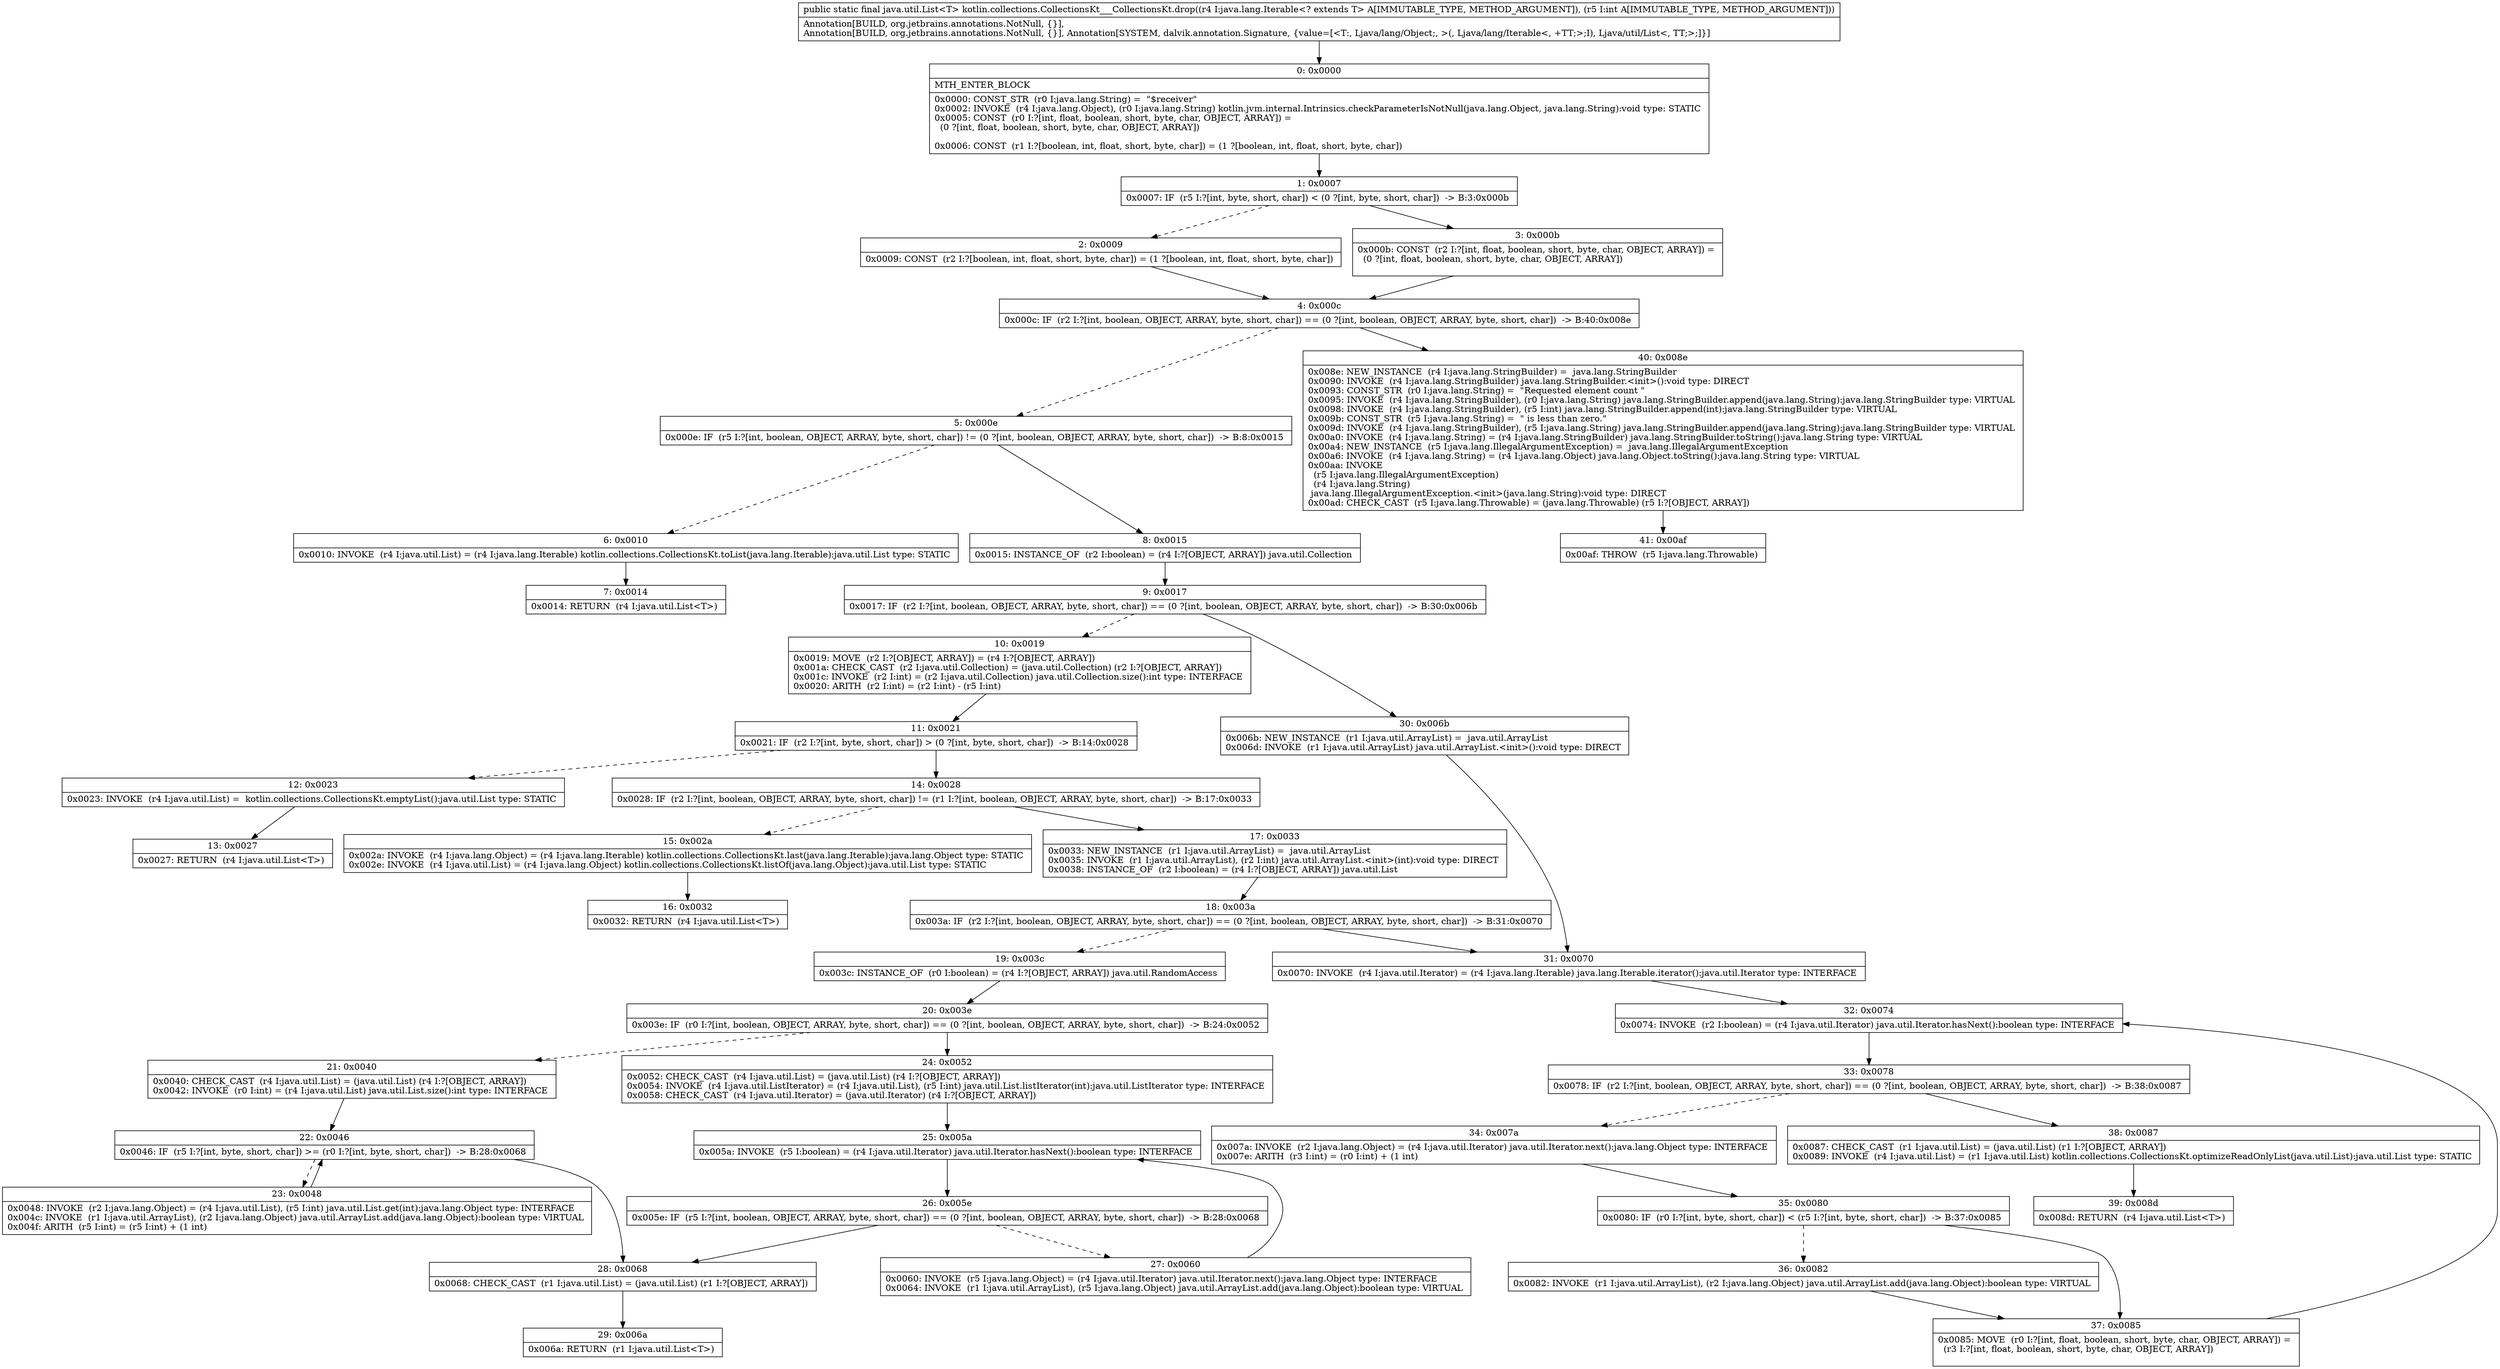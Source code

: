 digraph "CFG forkotlin.collections.CollectionsKt___CollectionsKt.drop(Ljava\/lang\/Iterable;I)Ljava\/util\/List;" {
Node_0 [shape=record,label="{0\:\ 0x0000|MTH_ENTER_BLOCK\l|0x0000: CONST_STR  (r0 I:java.lang.String) =  \"$receiver\" \l0x0002: INVOKE  (r4 I:java.lang.Object), (r0 I:java.lang.String) kotlin.jvm.internal.Intrinsics.checkParameterIsNotNull(java.lang.Object, java.lang.String):void type: STATIC \l0x0005: CONST  (r0 I:?[int, float, boolean, short, byte, char, OBJECT, ARRAY]) = \l  (0 ?[int, float, boolean, short, byte, char, OBJECT, ARRAY])\l \l0x0006: CONST  (r1 I:?[boolean, int, float, short, byte, char]) = (1 ?[boolean, int, float, short, byte, char]) \l}"];
Node_1 [shape=record,label="{1\:\ 0x0007|0x0007: IF  (r5 I:?[int, byte, short, char]) \< (0 ?[int, byte, short, char])  \-\> B:3:0x000b \l}"];
Node_2 [shape=record,label="{2\:\ 0x0009|0x0009: CONST  (r2 I:?[boolean, int, float, short, byte, char]) = (1 ?[boolean, int, float, short, byte, char]) \l}"];
Node_3 [shape=record,label="{3\:\ 0x000b|0x000b: CONST  (r2 I:?[int, float, boolean, short, byte, char, OBJECT, ARRAY]) = \l  (0 ?[int, float, boolean, short, byte, char, OBJECT, ARRAY])\l \l}"];
Node_4 [shape=record,label="{4\:\ 0x000c|0x000c: IF  (r2 I:?[int, boolean, OBJECT, ARRAY, byte, short, char]) == (0 ?[int, boolean, OBJECT, ARRAY, byte, short, char])  \-\> B:40:0x008e \l}"];
Node_5 [shape=record,label="{5\:\ 0x000e|0x000e: IF  (r5 I:?[int, boolean, OBJECT, ARRAY, byte, short, char]) != (0 ?[int, boolean, OBJECT, ARRAY, byte, short, char])  \-\> B:8:0x0015 \l}"];
Node_6 [shape=record,label="{6\:\ 0x0010|0x0010: INVOKE  (r4 I:java.util.List) = (r4 I:java.lang.Iterable) kotlin.collections.CollectionsKt.toList(java.lang.Iterable):java.util.List type: STATIC \l}"];
Node_7 [shape=record,label="{7\:\ 0x0014|0x0014: RETURN  (r4 I:java.util.List\<T\>) \l}"];
Node_8 [shape=record,label="{8\:\ 0x0015|0x0015: INSTANCE_OF  (r2 I:boolean) = (r4 I:?[OBJECT, ARRAY]) java.util.Collection \l}"];
Node_9 [shape=record,label="{9\:\ 0x0017|0x0017: IF  (r2 I:?[int, boolean, OBJECT, ARRAY, byte, short, char]) == (0 ?[int, boolean, OBJECT, ARRAY, byte, short, char])  \-\> B:30:0x006b \l}"];
Node_10 [shape=record,label="{10\:\ 0x0019|0x0019: MOVE  (r2 I:?[OBJECT, ARRAY]) = (r4 I:?[OBJECT, ARRAY]) \l0x001a: CHECK_CAST  (r2 I:java.util.Collection) = (java.util.Collection) (r2 I:?[OBJECT, ARRAY]) \l0x001c: INVOKE  (r2 I:int) = (r2 I:java.util.Collection) java.util.Collection.size():int type: INTERFACE \l0x0020: ARITH  (r2 I:int) = (r2 I:int) \- (r5 I:int) \l}"];
Node_11 [shape=record,label="{11\:\ 0x0021|0x0021: IF  (r2 I:?[int, byte, short, char]) \> (0 ?[int, byte, short, char])  \-\> B:14:0x0028 \l}"];
Node_12 [shape=record,label="{12\:\ 0x0023|0x0023: INVOKE  (r4 I:java.util.List) =  kotlin.collections.CollectionsKt.emptyList():java.util.List type: STATIC \l}"];
Node_13 [shape=record,label="{13\:\ 0x0027|0x0027: RETURN  (r4 I:java.util.List\<T\>) \l}"];
Node_14 [shape=record,label="{14\:\ 0x0028|0x0028: IF  (r2 I:?[int, boolean, OBJECT, ARRAY, byte, short, char]) != (r1 I:?[int, boolean, OBJECT, ARRAY, byte, short, char])  \-\> B:17:0x0033 \l}"];
Node_15 [shape=record,label="{15\:\ 0x002a|0x002a: INVOKE  (r4 I:java.lang.Object) = (r4 I:java.lang.Iterable) kotlin.collections.CollectionsKt.last(java.lang.Iterable):java.lang.Object type: STATIC \l0x002e: INVOKE  (r4 I:java.util.List) = (r4 I:java.lang.Object) kotlin.collections.CollectionsKt.listOf(java.lang.Object):java.util.List type: STATIC \l}"];
Node_16 [shape=record,label="{16\:\ 0x0032|0x0032: RETURN  (r4 I:java.util.List\<T\>) \l}"];
Node_17 [shape=record,label="{17\:\ 0x0033|0x0033: NEW_INSTANCE  (r1 I:java.util.ArrayList) =  java.util.ArrayList \l0x0035: INVOKE  (r1 I:java.util.ArrayList), (r2 I:int) java.util.ArrayList.\<init\>(int):void type: DIRECT \l0x0038: INSTANCE_OF  (r2 I:boolean) = (r4 I:?[OBJECT, ARRAY]) java.util.List \l}"];
Node_18 [shape=record,label="{18\:\ 0x003a|0x003a: IF  (r2 I:?[int, boolean, OBJECT, ARRAY, byte, short, char]) == (0 ?[int, boolean, OBJECT, ARRAY, byte, short, char])  \-\> B:31:0x0070 \l}"];
Node_19 [shape=record,label="{19\:\ 0x003c|0x003c: INSTANCE_OF  (r0 I:boolean) = (r4 I:?[OBJECT, ARRAY]) java.util.RandomAccess \l}"];
Node_20 [shape=record,label="{20\:\ 0x003e|0x003e: IF  (r0 I:?[int, boolean, OBJECT, ARRAY, byte, short, char]) == (0 ?[int, boolean, OBJECT, ARRAY, byte, short, char])  \-\> B:24:0x0052 \l}"];
Node_21 [shape=record,label="{21\:\ 0x0040|0x0040: CHECK_CAST  (r4 I:java.util.List) = (java.util.List) (r4 I:?[OBJECT, ARRAY]) \l0x0042: INVOKE  (r0 I:int) = (r4 I:java.util.List) java.util.List.size():int type: INTERFACE \l}"];
Node_22 [shape=record,label="{22\:\ 0x0046|0x0046: IF  (r5 I:?[int, byte, short, char]) \>= (r0 I:?[int, byte, short, char])  \-\> B:28:0x0068 \l}"];
Node_23 [shape=record,label="{23\:\ 0x0048|0x0048: INVOKE  (r2 I:java.lang.Object) = (r4 I:java.util.List), (r5 I:int) java.util.List.get(int):java.lang.Object type: INTERFACE \l0x004c: INVOKE  (r1 I:java.util.ArrayList), (r2 I:java.lang.Object) java.util.ArrayList.add(java.lang.Object):boolean type: VIRTUAL \l0x004f: ARITH  (r5 I:int) = (r5 I:int) + (1 int) \l}"];
Node_24 [shape=record,label="{24\:\ 0x0052|0x0052: CHECK_CAST  (r4 I:java.util.List) = (java.util.List) (r4 I:?[OBJECT, ARRAY]) \l0x0054: INVOKE  (r4 I:java.util.ListIterator) = (r4 I:java.util.List), (r5 I:int) java.util.List.listIterator(int):java.util.ListIterator type: INTERFACE \l0x0058: CHECK_CAST  (r4 I:java.util.Iterator) = (java.util.Iterator) (r4 I:?[OBJECT, ARRAY]) \l}"];
Node_25 [shape=record,label="{25\:\ 0x005a|0x005a: INVOKE  (r5 I:boolean) = (r4 I:java.util.Iterator) java.util.Iterator.hasNext():boolean type: INTERFACE \l}"];
Node_26 [shape=record,label="{26\:\ 0x005e|0x005e: IF  (r5 I:?[int, boolean, OBJECT, ARRAY, byte, short, char]) == (0 ?[int, boolean, OBJECT, ARRAY, byte, short, char])  \-\> B:28:0x0068 \l}"];
Node_27 [shape=record,label="{27\:\ 0x0060|0x0060: INVOKE  (r5 I:java.lang.Object) = (r4 I:java.util.Iterator) java.util.Iterator.next():java.lang.Object type: INTERFACE \l0x0064: INVOKE  (r1 I:java.util.ArrayList), (r5 I:java.lang.Object) java.util.ArrayList.add(java.lang.Object):boolean type: VIRTUAL \l}"];
Node_28 [shape=record,label="{28\:\ 0x0068|0x0068: CHECK_CAST  (r1 I:java.util.List) = (java.util.List) (r1 I:?[OBJECT, ARRAY]) \l}"];
Node_29 [shape=record,label="{29\:\ 0x006a|0x006a: RETURN  (r1 I:java.util.List\<T\>) \l}"];
Node_30 [shape=record,label="{30\:\ 0x006b|0x006b: NEW_INSTANCE  (r1 I:java.util.ArrayList) =  java.util.ArrayList \l0x006d: INVOKE  (r1 I:java.util.ArrayList) java.util.ArrayList.\<init\>():void type: DIRECT \l}"];
Node_31 [shape=record,label="{31\:\ 0x0070|0x0070: INVOKE  (r4 I:java.util.Iterator) = (r4 I:java.lang.Iterable) java.lang.Iterable.iterator():java.util.Iterator type: INTERFACE \l}"];
Node_32 [shape=record,label="{32\:\ 0x0074|0x0074: INVOKE  (r2 I:boolean) = (r4 I:java.util.Iterator) java.util.Iterator.hasNext():boolean type: INTERFACE \l}"];
Node_33 [shape=record,label="{33\:\ 0x0078|0x0078: IF  (r2 I:?[int, boolean, OBJECT, ARRAY, byte, short, char]) == (0 ?[int, boolean, OBJECT, ARRAY, byte, short, char])  \-\> B:38:0x0087 \l}"];
Node_34 [shape=record,label="{34\:\ 0x007a|0x007a: INVOKE  (r2 I:java.lang.Object) = (r4 I:java.util.Iterator) java.util.Iterator.next():java.lang.Object type: INTERFACE \l0x007e: ARITH  (r3 I:int) = (r0 I:int) + (1 int) \l}"];
Node_35 [shape=record,label="{35\:\ 0x0080|0x0080: IF  (r0 I:?[int, byte, short, char]) \< (r5 I:?[int, byte, short, char])  \-\> B:37:0x0085 \l}"];
Node_36 [shape=record,label="{36\:\ 0x0082|0x0082: INVOKE  (r1 I:java.util.ArrayList), (r2 I:java.lang.Object) java.util.ArrayList.add(java.lang.Object):boolean type: VIRTUAL \l}"];
Node_37 [shape=record,label="{37\:\ 0x0085|0x0085: MOVE  (r0 I:?[int, float, boolean, short, byte, char, OBJECT, ARRAY]) = \l  (r3 I:?[int, float, boolean, short, byte, char, OBJECT, ARRAY])\l \l}"];
Node_38 [shape=record,label="{38\:\ 0x0087|0x0087: CHECK_CAST  (r1 I:java.util.List) = (java.util.List) (r1 I:?[OBJECT, ARRAY]) \l0x0089: INVOKE  (r4 I:java.util.List) = (r1 I:java.util.List) kotlin.collections.CollectionsKt.optimizeReadOnlyList(java.util.List):java.util.List type: STATIC \l}"];
Node_39 [shape=record,label="{39\:\ 0x008d|0x008d: RETURN  (r4 I:java.util.List\<T\>) \l}"];
Node_40 [shape=record,label="{40\:\ 0x008e|0x008e: NEW_INSTANCE  (r4 I:java.lang.StringBuilder) =  java.lang.StringBuilder \l0x0090: INVOKE  (r4 I:java.lang.StringBuilder) java.lang.StringBuilder.\<init\>():void type: DIRECT \l0x0093: CONST_STR  (r0 I:java.lang.String) =  \"Requested element count \" \l0x0095: INVOKE  (r4 I:java.lang.StringBuilder), (r0 I:java.lang.String) java.lang.StringBuilder.append(java.lang.String):java.lang.StringBuilder type: VIRTUAL \l0x0098: INVOKE  (r4 I:java.lang.StringBuilder), (r5 I:int) java.lang.StringBuilder.append(int):java.lang.StringBuilder type: VIRTUAL \l0x009b: CONST_STR  (r5 I:java.lang.String) =  \" is less than zero.\" \l0x009d: INVOKE  (r4 I:java.lang.StringBuilder), (r5 I:java.lang.String) java.lang.StringBuilder.append(java.lang.String):java.lang.StringBuilder type: VIRTUAL \l0x00a0: INVOKE  (r4 I:java.lang.String) = (r4 I:java.lang.StringBuilder) java.lang.StringBuilder.toString():java.lang.String type: VIRTUAL \l0x00a4: NEW_INSTANCE  (r5 I:java.lang.IllegalArgumentException) =  java.lang.IllegalArgumentException \l0x00a6: INVOKE  (r4 I:java.lang.String) = (r4 I:java.lang.Object) java.lang.Object.toString():java.lang.String type: VIRTUAL \l0x00aa: INVOKE  \l  (r5 I:java.lang.IllegalArgumentException)\l  (r4 I:java.lang.String)\l java.lang.IllegalArgumentException.\<init\>(java.lang.String):void type: DIRECT \l0x00ad: CHECK_CAST  (r5 I:java.lang.Throwable) = (java.lang.Throwable) (r5 I:?[OBJECT, ARRAY]) \l}"];
Node_41 [shape=record,label="{41\:\ 0x00af|0x00af: THROW  (r5 I:java.lang.Throwable) \l}"];
MethodNode[shape=record,label="{public static final java.util.List\<T\> kotlin.collections.CollectionsKt___CollectionsKt.drop((r4 I:java.lang.Iterable\<? extends T\> A[IMMUTABLE_TYPE, METHOD_ARGUMENT]), (r5 I:int A[IMMUTABLE_TYPE, METHOD_ARGUMENT]))  | Annotation[BUILD, org.jetbrains.annotations.NotNull, \{\}], \lAnnotation[BUILD, org.jetbrains.annotations.NotNull, \{\}], Annotation[SYSTEM, dalvik.annotation.Signature, \{value=[\<T:, Ljava\/lang\/Object;, \>(, Ljava\/lang\/Iterable\<, +TT;\>;I), Ljava\/util\/List\<, TT;\>;]\}]\l}"];
MethodNode -> Node_0;
Node_0 -> Node_1;
Node_1 -> Node_2[style=dashed];
Node_1 -> Node_3;
Node_2 -> Node_4;
Node_3 -> Node_4;
Node_4 -> Node_5[style=dashed];
Node_4 -> Node_40;
Node_5 -> Node_6[style=dashed];
Node_5 -> Node_8;
Node_6 -> Node_7;
Node_8 -> Node_9;
Node_9 -> Node_10[style=dashed];
Node_9 -> Node_30;
Node_10 -> Node_11;
Node_11 -> Node_12[style=dashed];
Node_11 -> Node_14;
Node_12 -> Node_13;
Node_14 -> Node_15[style=dashed];
Node_14 -> Node_17;
Node_15 -> Node_16;
Node_17 -> Node_18;
Node_18 -> Node_19[style=dashed];
Node_18 -> Node_31;
Node_19 -> Node_20;
Node_20 -> Node_21[style=dashed];
Node_20 -> Node_24;
Node_21 -> Node_22;
Node_22 -> Node_23[style=dashed];
Node_22 -> Node_28;
Node_23 -> Node_22;
Node_24 -> Node_25;
Node_25 -> Node_26;
Node_26 -> Node_27[style=dashed];
Node_26 -> Node_28;
Node_27 -> Node_25;
Node_28 -> Node_29;
Node_30 -> Node_31;
Node_31 -> Node_32;
Node_32 -> Node_33;
Node_33 -> Node_34[style=dashed];
Node_33 -> Node_38;
Node_34 -> Node_35;
Node_35 -> Node_36[style=dashed];
Node_35 -> Node_37;
Node_36 -> Node_37;
Node_37 -> Node_32;
Node_38 -> Node_39;
Node_40 -> Node_41;
}

